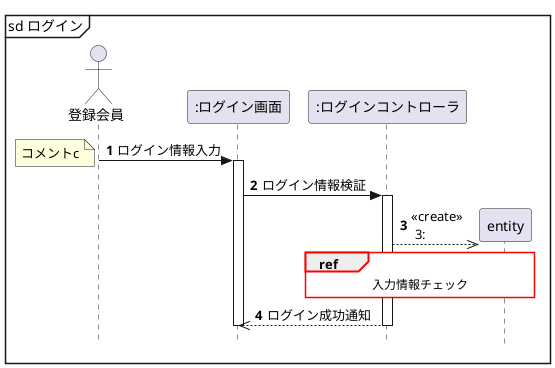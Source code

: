 @startuml 図4-6「ref」を使用した例
hide footbox
Actor 登録会員 as member
participant ":ログイン画面" as login
participant ":ログインコントローラ" as control
' participant "会員情報" as entity

 'メッセージに自動で番号を降る
 autonumber
' 厳密なUMLに準拠する
skinparam style strictuml


' refの枠線
skinparam sequenceReferenceBorderColor red
' refの背景色
skinparam sequenceReferenceBackgroundColor white

' skinparam sequenceReferenceHeaderBackgroundColor lightblue


mainframe sd ログイン

member -> login : ログイン情報入力
    note top
  コメントc
    end note
activate  login
    login -> control : ログイン情報検証

    activate control
    create entity
    control -->> entity :<<create>>\n 3:

    ref over control, entity
        入力情報チェック
    end ref


    login <<-- control : ログイン成功通知
       
    deactivate control

deactivate login
   

@enduml